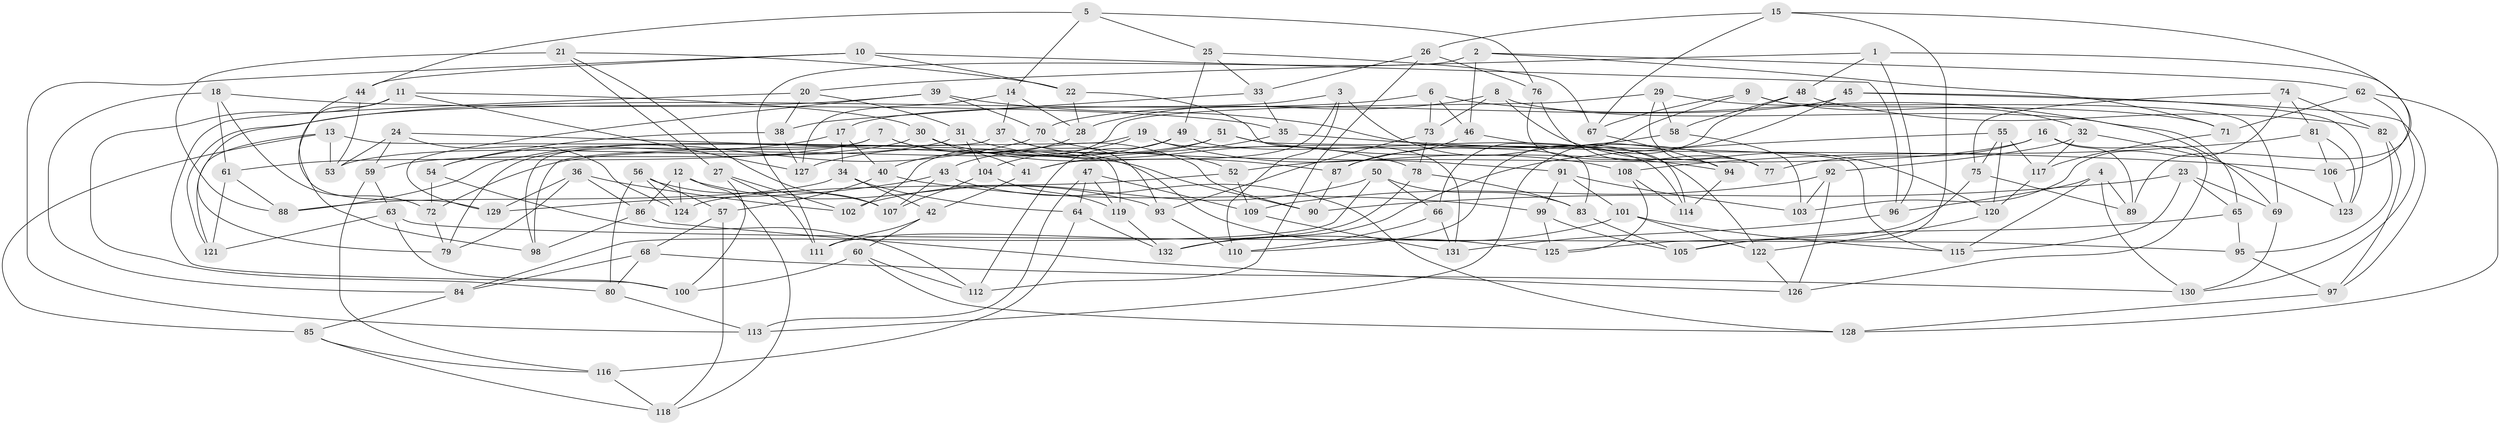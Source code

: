 // Generated by graph-tools (version 1.1) at 2025/57/03/09/25 04:57:22]
// undirected, 132 vertices, 264 edges
graph export_dot {
graph [start="1"]
  node [color=gray90,style=filled];
  1;
  2;
  3;
  4;
  5;
  6;
  7;
  8;
  9;
  10;
  11;
  12;
  13;
  14;
  15;
  16;
  17;
  18;
  19;
  20;
  21;
  22;
  23;
  24;
  25;
  26;
  27;
  28;
  29;
  30;
  31;
  32;
  33;
  34;
  35;
  36;
  37;
  38;
  39;
  40;
  41;
  42;
  43;
  44;
  45;
  46;
  47;
  48;
  49;
  50;
  51;
  52;
  53;
  54;
  55;
  56;
  57;
  58;
  59;
  60;
  61;
  62;
  63;
  64;
  65;
  66;
  67;
  68;
  69;
  70;
  71;
  72;
  73;
  74;
  75;
  76;
  77;
  78;
  79;
  80;
  81;
  82;
  83;
  84;
  85;
  86;
  87;
  88;
  89;
  90;
  91;
  92;
  93;
  94;
  95;
  96;
  97;
  98;
  99;
  100;
  101;
  102;
  103;
  104;
  105;
  106;
  107;
  108;
  109;
  110;
  111;
  112;
  113;
  114;
  115;
  116;
  117;
  118;
  119;
  120;
  121;
  122;
  123;
  124;
  125;
  126;
  127;
  128;
  129;
  130;
  131;
  132;
  1 -- 20;
  1 -- 96;
  1 -- 48;
  1 -- 106;
  2 -- 62;
  2 -- 71;
  2 -- 111;
  2 -- 46;
  3 -- 110;
  3 -- 122;
  3 -- 17;
  3 -- 41;
  4 -- 115;
  4 -- 89;
  4 -- 130;
  4 -- 96;
  5 -- 76;
  5 -- 25;
  5 -- 44;
  5 -- 14;
  6 -- 121;
  6 -- 46;
  6 -- 69;
  6 -- 73;
  7 -- 125;
  7 -- 61;
  7 -- 90;
  7 -- 79;
  8 -- 28;
  8 -- 120;
  8 -- 65;
  8 -- 73;
  9 -- 66;
  9 -- 67;
  9 -- 32;
  9 -- 69;
  10 -- 22;
  10 -- 96;
  10 -- 44;
  10 -- 113;
  11 -- 80;
  11 -- 30;
  11 -- 127;
  11 -- 98;
  12 -- 86;
  12 -- 118;
  12 -- 93;
  12 -- 124;
  13 -- 85;
  13 -- 53;
  13 -- 119;
  13 -- 121;
  14 -- 37;
  14 -- 127;
  14 -- 28;
  15 -- 26;
  15 -- 89;
  15 -- 105;
  15 -- 67;
  16 -- 126;
  16 -- 89;
  16 -- 52;
  16 -- 77;
  17 -- 54;
  17 -- 40;
  17 -- 34;
  18 -- 72;
  18 -- 35;
  18 -- 84;
  18 -- 61;
  19 -- 131;
  19 -- 108;
  19 -- 98;
  19 -- 43;
  20 -- 31;
  20 -- 38;
  20 -- 100;
  21 -- 22;
  21 -- 88;
  21 -- 107;
  21 -- 27;
  22 -- 83;
  22 -- 28;
  23 -- 115;
  23 -- 69;
  23 -- 90;
  23 -- 65;
  24 -- 90;
  24 -- 59;
  24 -- 53;
  24 -- 124;
  25 -- 49;
  25 -- 33;
  25 -- 67;
  26 -- 112;
  26 -- 33;
  26 -- 76;
  27 -- 100;
  27 -- 102;
  27 -- 111;
  28 -- 40;
  29 -- 58;
  29 -- 71;
  29 -- 77;
  29 -- 102;
  30 -- 87;
  30 -- 41;
  30 -- 59;
  31 -- 104;
  31 -- 53;
  31 -- 78;
  32 -- 117;
  32 -- 123;
  32 -- 92;
  33 -- 35;
  33 -- 38;
  34 -- 64;
  34 -- 42;
  34 -- 88;
  35 -- 41;
  35 -- 106;
  36 -- 102;
  36 -- 86;
  36 -- 79;
  36 -- 129;
  37 -- 52;
  37 -- 98;
  37 -- 93;
  38 -- 127;
  38 -- 54;
  39 -- 129;
  39 -- 70;
  39 -- 77;
  39 -- 79;
  40 -- 99;
  40 -- 57;
  41 -- 42;
  42 -- 111;
  42 -- 60;
  43 -- 129;
  43 -- 128;
  43 -- 107;
  44 -- 129;
  44 -- 53;
  45 -- 70;
  45 -- 97;
  45 -- 113;
  45 -- 123;
  46 -- 87;
  46 -- 114;
  47 -- 119;
  47 -- 109;
  47 -- 64;
  47 -- 113;
  48 -- 110;
  48 -- 82;
  48 -- 58;
  49 -- 114;
  49 -- 112;
  49 -- 127;
  50 -- 83;
  50 -- 66;
  50 -- 84;
  50 -- 102;
  51 -- 72;
  51 -- 94;
  51 -- 104;
  51 -- 115;
  52 -- 124;
  52 -- 109;
  54 -- 112;
  54 -- 72;
  55 -- 120;
  55 -- 132;
  55 -- 117;
  55 -- 75;
  56 -- 107;
  56 -- 124;
  56 -- 57;
  56 -- 80;
  57 -- 68;
  57 -- 118;
  58 -- 103;
  58 -- 87;
  59 -- 63;
  59 -- 116;
  60 -- 128;
  60 -- 100;
  60 -- 112;
  61 -- 121;
  61 -- 88;
  62 -- 130;
  62 -- 128;
  62 -- 71;
  63 -- 121;
  63 -- 100;
  63 -- 95;
  64 -- 116;
  64 -- 132;
  65 -- 95;
  65 -- 105;
  66 -- 110;
  66 -- 131;
  67 -- 94;
  68 -- 80;
  68 -- 84;
  68 -- 130;
  69 -- 130;
  70 -- 91;
  70 -- 88;
  71 -- 117;
  72 -- 79;
  73 -- 78;
  73 -- 93;
  74 -- 75;
  74 -- 103;
  74 -- 81;
  74 -- 82;
  75 -- 89;
  75 -- 125;
  76 -- 77;
  76 -- 94;
  78 -- 111;
  78 -- 83;
  80 -- 113;
  81 -- 106;
  81 -- 123;
  81 -- 108;
  82 -- 97;
  82 -- 95;
  83 -- 105;
  84 -- 85;
  85 -- 118;
  85 -- 116;
  86 -- 126;
  86 -- 98;
  87 -- 90;
  91 -- 99;
  91 -- 101;
  91 -- 103;
  92 -- 103;
  92 -- 126;
  92 -- 109;
  93 -- 110;
  94 -- 114;
  95 -- 97;
  96 -- 131;
  97 -- 128;
  99 -- 105;
  99 -- 125;
  101 -- 115;
  101 -- 132;
  101 -- 122;
  104 -- 107;
  104 -- 119;
  106 -- 123;
  108 -- 125;
  108 -- 114;
  109 -- 131;
  116 -- 118;
  117 -- 120;
  119 -- 132;
  120 -- 122;
  122 -- 126;
}
